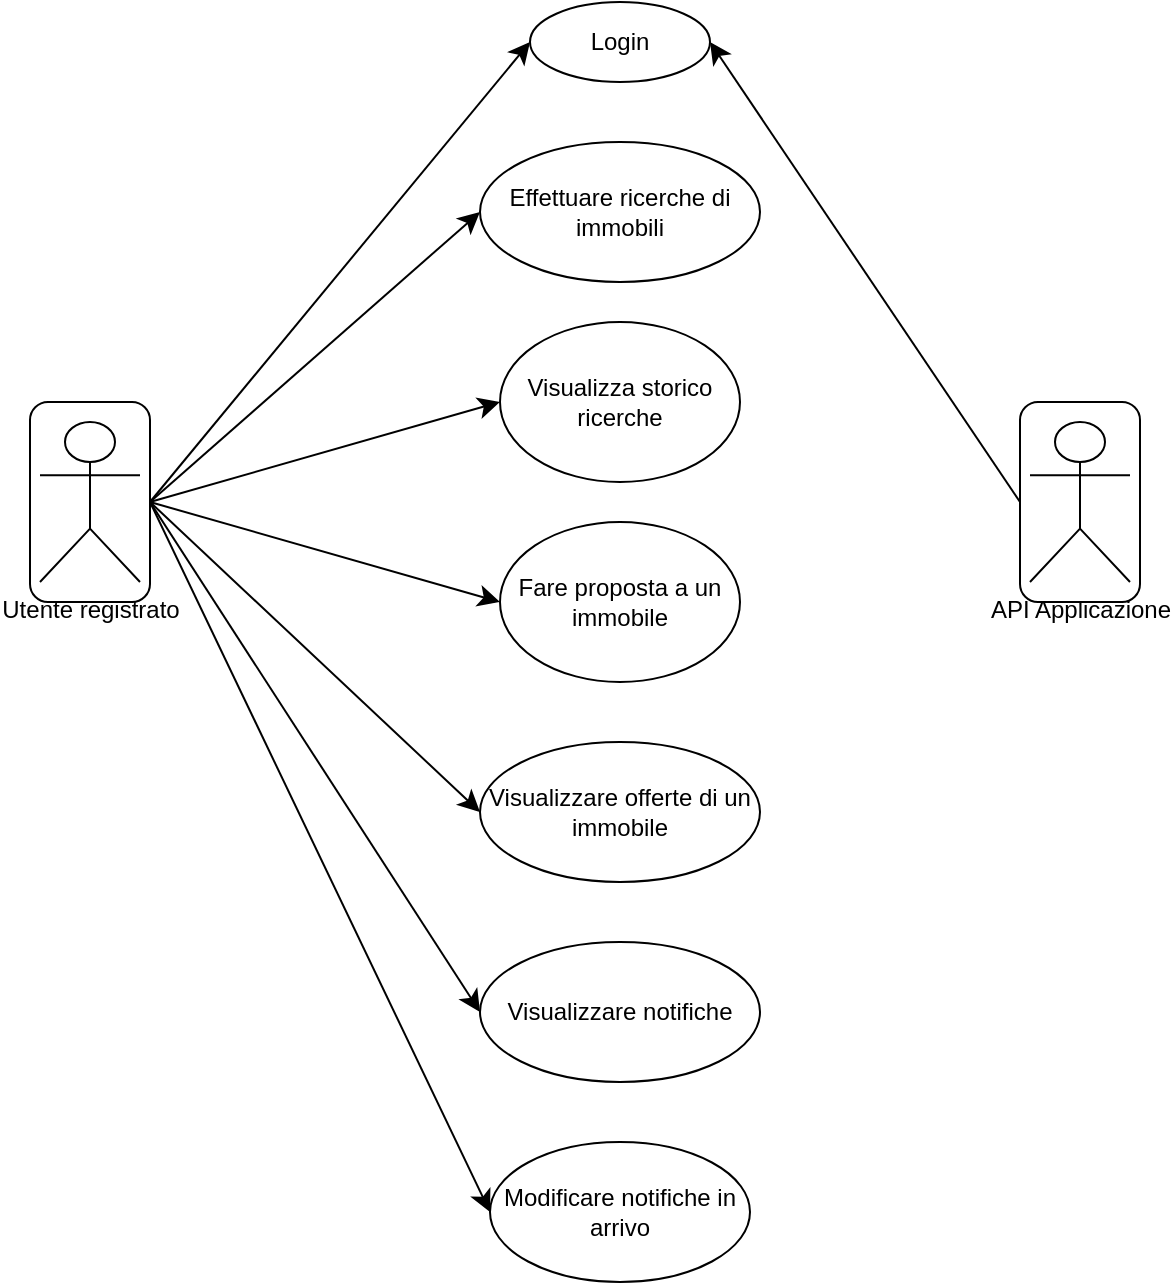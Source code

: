 <mxfile version="26.0.6">
  <diagram name="Pagina-1" id="6G40AudnX4V3arxLj7MN">
    <mxGraphModel dx="712" dy="822" grid="1" gridSize="10" guides="1" tooltips="1" connect="1" arrows="1" fold="1" page="1" pageScale="1" pageWidth="827" pageHeight="1169" math="0" shadow="0">
      <root>
        <mxCell id="0" />
        <mxCell id="1" parent="0" />
        <mxCell id="M1VupFGEyAj3h0TDIzQc-1" style="edgeStyle=none;curved=1;rounded=0;orthogonalLoop=1;jettySize=auto;html=1;exitX=1;exitY=0.5;exitDx=0;exitDy=0;entryX=0;entryY=0.5;entryDx=0;entryDy=0;fontSize=12;startSize=8;endSize=8;" edge="1" parent="1" source="_CSK9XHWe_MBLC8gGU8z-2" target="Xy6Fc_QJERTIxOceRlBJ-2">
          <mxGeometry relative="1" as="geometry" />
        </mxCell>
        <mxCell id="M1VupFGEyAj3h0TDIzQc-3" style="edgeStyle=none;curved=1;rounded=0;orthogonalLoop=1;jettySize=auto;html=1;exitX=1;exitY=0.5;exitDx=0;exitDy=0;entryX=0;entryY=0.5;entryDx=0;entryDy=0;fontSize=12;startSize=8;endSize=8;" edge="1" parent="1" source="_CSK9XHWe_MBLC8gGU8z-2" target="Xy6Fc_QJERTIxOceRlBJ-3">
          <mxGeometry relative="1" as="geometry" />
        </mxCell>
        <mxCell id="M1VupFGEyAj3h0TDIzQc-4" style="edgeStyle=none;curved=1;rounded=0;orthogonalLoop=1;jettySize=auto;html=1;exitX=1;exitY=0.5;exitDx=0;exitDy=0;entryX=0;entryY=0.5;entryDx=0;entryDy=0;fontSize=12;startSize=8;endSize=8;" edge="1" parent="1" source="_CSK9XHWe_MBLC8gGU8z-2" target="Xy6Fc_QJERTIxOceRlBJ-4">
          <mxGeometry relative="1" as="geometry" />
        </mxCell>
        <mxCell id="M1VupFGEyAj3h0TDIzQc-5" style="edgeStyle=none;curved=1;rounded=0;orthogonalLoop=1;jettySize=auto;html=1;exitX=1;exitY=0.5;exitDx=0;exitDy=0;entryX=0;entryY=0.5;entryDx=0;entryDy=0;fontSize=12;startSize=8;endSize=8;" edge="1" parent="1" source="_CSK9XHWe_MBLC8gGU8z-2" target="Xy6Fc_QJERTIxOceRlBJ-5">
          <mxGeometry relative="1" as="geometry" />
        </mxCell>
        <mxCell id="M1VupFGEyAj3h0TDIzQc-6" style="edgeStyle=none;curved=1;rounded=0;orthogonalLoop=1;jettySize=auto;html=1;exitX=1;exitY=0.5;exitDx=0;exitDy=0;entryX=0;entryY=0.5;entryDx=0;entryDy=0;fontSize=12;startSize=8;endSize=8;" edge="1" parent="1" source="_CSK9XHWe_MBLC8gGU8z-2" target="Xy6Fc_QJERTIxOceRlBJ-6">
          <mxGeometry relative="1" as="geometry" />
        </mxCell>
        <mxCell id="M1VupFGEyAj3h0TDIzQc-7" style="edgeStyle=none;curved=1;rounded=0;orthogonalLoop=1;jettySize=auto;html=1;exitX=1;exitY=0.5;exitDx=0;exitDy=0;entryX=0;entryY=0.5;entryDx=0;entryDy=0;fontSize=12;startSize=8;endSize=8;" edge="1" parent="1" source="_CSK9XHWe_MBLC8gGU8z-2" target="Xy6Fc_QJERTIxOceRlBJ-7">
          <mxGeometry relative="1" as="geometry" />
        </mxCell>
        <mxCell id="M1VupFGEyAj3h0TDIzQc-8" style="edgeStyle=none;curved=1;rounded=0;orthogonalLoop=1;jettySize=auto;html=1;exitX=1;exitY=0.5;exitDx=0;exitDy=0;entryX=0;entryY=0.5;entryDx=0;entryDy=0;fontSize=12;startSize=8;endSize=8;" edge="1" parent="1" source="_CSK9XHWe_MBLC8gGU8z-2" target="Xy6Fc_QJERTIxOceRlBJ-8">
          <mxGeometry relative="1" as="geometry" />
        </mxCell>
        <mxCell id="_CSK9XHWe_MBLC8gGU8z-2" value="" style="rounded=1;whiteSpace=wrap;html=1;" parent="1" vertex="1">
          <mxGeometry x="145" y="280" width="60" height="100" as="geometry" />
        </mxCell>
        <mxCell id="Xy6Fc_QJERTIxOceRlBJ-1" value="Utente registrato" style="shape=umlActor;verticalLabelPosition=bottom;verticalAlign=top;html=1;" parent="1" vertex="1">
          <mxGeometry x="150" y="290" width="50" height="80" as="geometry" />
        </mxCell>
        <mxCell id="Xy6Fc_QJERTIxOceRlBJ-2" value="Login" style="ellipse;whiteSpace=wrap;html=1;" parent="1" vertex="1">
          <mxGeometry x="395" y="80" width="90" height="40" as="geometry" />
        </mxCell>
        <mxCell id="Xy6Fc_QJERTIxOceRlBJ-3" value="Effettuare ricerche di immobili" style="ellipse;whiteSpace=wrap;html=1;" parent="1" vertex="1">
          <mxGeometry x="370" y="150" width="140" height="70" as="geometry" />
        </mxCell>
        <mxCell id="Xy6Fc_QJERTIxOceRlBJ-4" value="Visualizza storico ricerche" style="ellipse;whiteSpace=wrap;html=1;" parent="1" vertex="1">
          <mxGeometry x="380" y="240" width="120" height="80" as="geometry" />
        </mxCell>
        <mxCell id="Xy6Fc_QJERTIxOceRlBJ-5" value="Fare proposta a un immobile" style="ellipse;whiteSpace=wrap;html=1;" parent="1" vertex="1">
          <mxGeometry x="380" y="340" width="120" height="80" as="geometry" />
        </mxCell>
        <mxCell id="Xy6Fc_QJERTIxOceRlBJ-6" value="Visualizzare offerte di un immobile" style="ellipse;whiteSpace=wrap;html=1;" parent="1" vertex="1">
          <mxGeometry x="370" y="450" width="140" height="70" as="geometry" />
        </mxCell>
        <mxCell id="Xy6Fc_QJERTIxOceRlBJ-7" value="Visualizzare notifiche" style="ellipse;whiteSpace=wrap;html=1;" parent="1" vertex="1">
          <mxGeometry x="370" y="550" width="140" height="70" as="geometry" />
        </mxCell>
        <mxCell id="Xy6Fc_QJERTIxOceRlBJ-8" value="Modificare notifiche in arrivo" style="ellipse;whiteSpace=wrap;html=1;" parent="1" vertex="1">
          <mxGeometry x="375" y="650" width="130" height="70" as="geometry" />
        </mxCell>
        <mxCell id="M1VupFGEyAj3h0TDIzQc-2" style="edgeStyle=none;curved=1;rounded=0;orthogonalLoop=1;jettySize=auto;html=1;exitX=0;exitY=0.5;exitDx=0;exitDy=0;entryX=1;entryY=0.5;entryDx=0;entryDy=0;fontSize=12;startSize=8;endSize=8;" edge="1" parent="1" source="_CSK9XHWe_MBLC8gGU8z-3" target="Xy6Fc_QJERTIxOceRlBJ-2">
          <mxGeometry relative="1" as="geometry" />
        </mxCell>
        <mxCell id="_CSK9XHWe_MBLC8gGU8z-3" value="" style="rounded=1;whiteSpace=wrap;html=1;" parent="1" vertex="1">
          <mxGeometry x="640" y="280" width="60" height="100" as="geometry" />
        </mxCell>
        <mxCell id="_CSK9XHWe_MBLC8gGU8z-4" value="&lt;div&gt;API Applicazione&lt;/div&gt;&lt;div&gt;&lt;br&gt;&lt;/div&gt;" style="shape=umlActor;verticalLabelPosition=bottom;verticalAlign=top;html=1;" parent="1" vertex="1">
          <mxGeometry x="645" y="290" width="50" height="80" as="geometry" />
        </mxCell>
      </root>
    </mxGraphModel>
  </diagram>
</mxfile>
